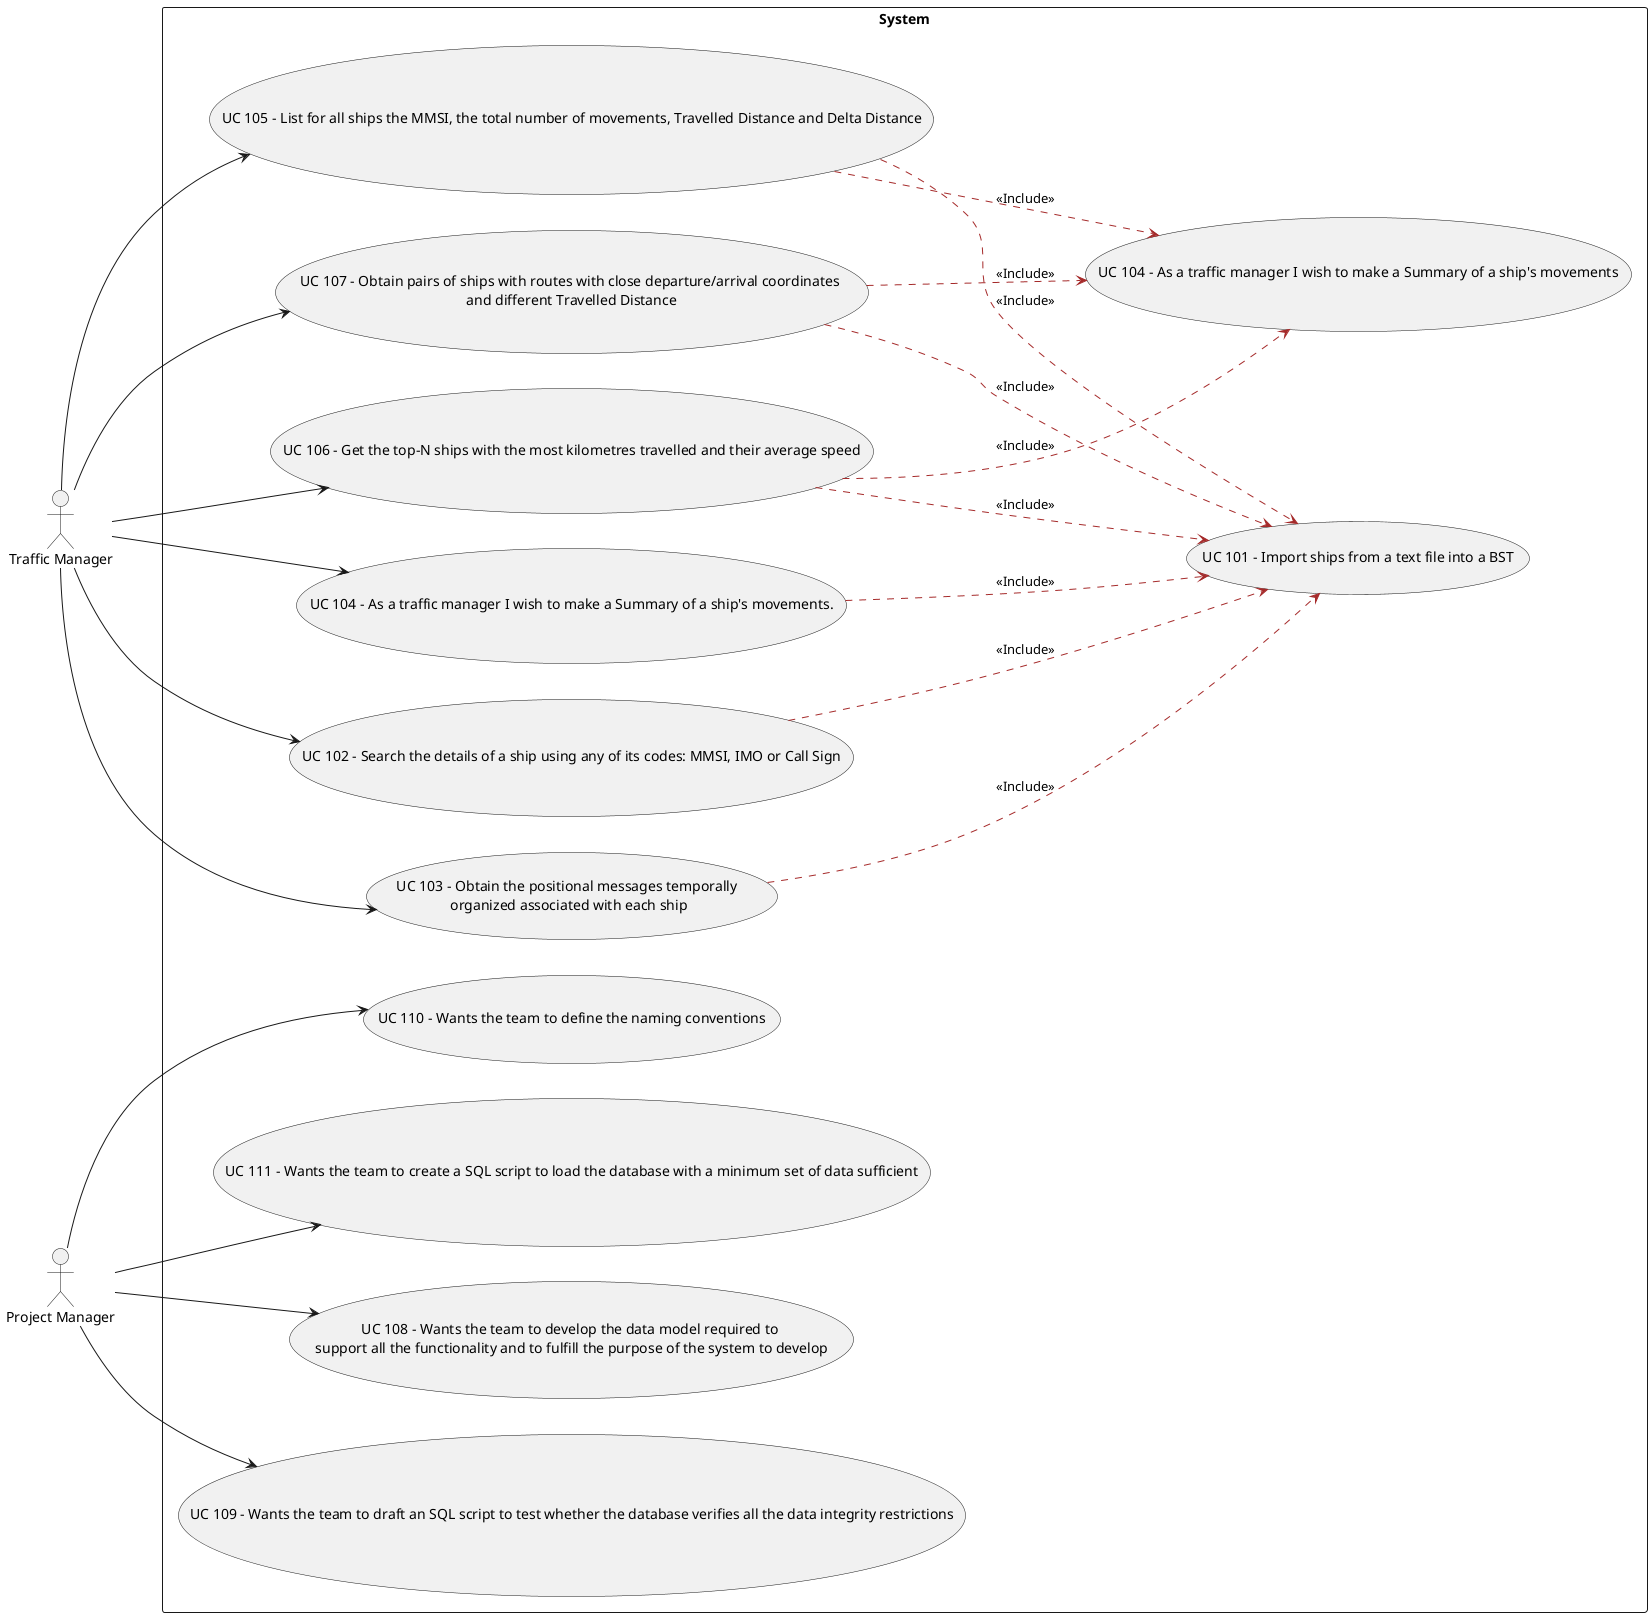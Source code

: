 @startuml

left to right direction
skinparam packageStyle rectangle
actor "Traffic Manager" as TM
actor "Project Manager" as PM

rectangle System {
(UC 102 - Search the details of a ship using any of its codes: MMSI, IMO or Call Sign) --> (UC 101 - Import ships from a text file into a BST) #brown;line.dashed;text:black : <<Include>>
(UC 103 - Obtain the positional messages temporally \norganized associated with each ship) --> (UC 101 - Import ships from a text file into a BST) #brown;line.dashed;text:black : <<Include>>
(UC 104 - As a traffic manager I wish to make a Summary of a ship's movements.) --> (UC 101 - Import ships from a text file into a BST) #brown;line.dashed;text:black : <<Include>>
(UC 105 - List for all ships the MMSI, the total number of movements, Travelled Distance and Delta Distance) --> (UC 101 - Import ships from a text file into a BST) #brown;line.dashed;text:black : <<Include>>
(UC 105 - List for all ships the MMSI, the total number of movements, Travelled Distance and Delta Distance) --> (UC 104 - As a traffic manager I wish to make a Summary of a ship's movements) #brown;line.dashed;text:black : <<Include>>
(UC 106 - Get the top-N ships with the most kilometres travelled and their average speed) --> (UC 101 - Import ships from a text file into a BST) #brown;line.dashed;text:black : <<Include>>
(UC 106 - Get the top-N ships with the most kilometres travelled and their average speed) --> (UC 104 - As a traffic manager I wish to make a Summary of a ship's movements) #brown;line.dashed;text:black : <<Include>>
(UC 107 - Obtain pairs of ships with routes with close departure/arrival coordinates \nand different Travelled Distance) --> (UC 101 - Import ships from a text file into a BST) #brown;line.dashed;text:black : <<Include>>
(UC 107 - Obtain pairs of ships with routes with close departure/arrival coordinates \nand different Travelled Distance) --> (UC 104 - As a traffic manager I wish to make a Summary of a ship's movements) #brown;line.dashed;text:black : <<Include>>

TM --> (UC 103 - Obtain the positional messages temporally \norganized associated with each ship)
TM --> (UC 107 - Obtain pairs of ships with routes with close departure/arrival coordinates \nand different Travelled Distance)
TM --> (UC 104 - As a traffic manager I wish to make a Summary of a ship's movements.)
TM --> (UC 102 - Search the details of a ship using any of its codes: MMSI, IMO or Call Sign)
TM --> (UC 105 - List for all ships the MMSI, the total number of movements, Travelled Distance and Delta Distance)
TM --> (UC 106 - Get the top-N ships with the most kilometres travelled and their average speed)
PM --> (UC 108 - Wants the team to develop the data model required to \nsupport all the functionality and to fulfill the purpose of the system to develop)
PM --> (UC 109 - Wants the team to draft an SQL script to test whether the database verifies all the data integrity restrictions)
PM --> (UC 110 - Wants the team to define the naming conventions)
PM --> (UC 111 - Wants the team to create a SQL script to load the database with a minimum set of data sufficient)
}

@enduml